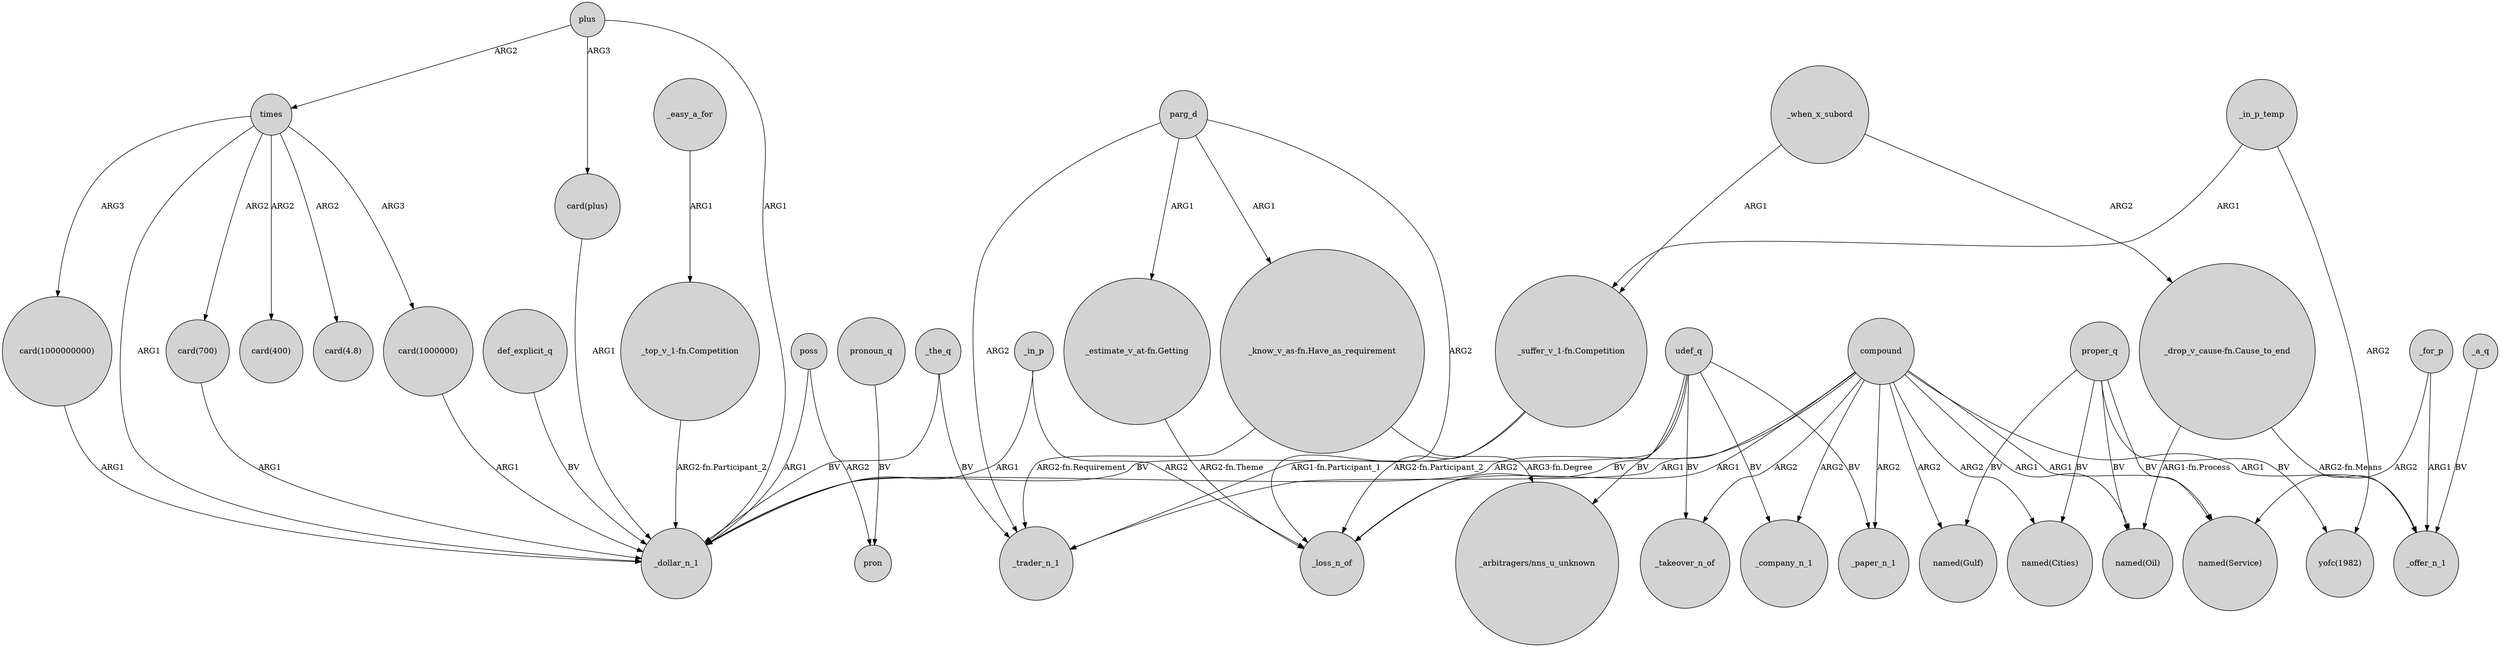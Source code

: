 digraph {
	node [shape=circle style=filled]
	def_explicit_q -> _dollar_n_1 [label=BV]
	"card(1000000000)" -> _dollar_n_1 [label=ARG1]
	plus -> "card(plus)" [label=ARG3]
	"_suffer_v_1-fn.Competition" -> _trader_n_1 [label="ARG1-fn.Participant_1"]
	_easy_a_for -> "_top_v_1-fn.Competition" [label=ARG1]
	parg_d -> _loss_n_of [label=ARG2]
	proper_q -> "named(Cities)" [label=BV]
	_for_p -> _offer_n_1 [label=ARG1]
	"_drop_v_cause-fn.Cause_to_end" -> "named(Oil)" [label="ARG1-fn.Process"]
	times -> "card(400)" [label=ARG2]
	"card(plus)" -> _dollar_n_1 [label=ARG1]
	"card(700)" -> _dollar_n_1 [label=ARG1]
	compound -> _company_n_1 [label=ARG2]
	udef_q -> _paper_n_1 [label=BV]
	udef_q -> _company_n_1 [label=BV]
	_when_x_subord -> "_drop_v_cause-fn.Cause_to_end" [label=ARG2]
	compound -> _trader_n_1 [label=ARG1]
	compound -> _paper_n_1 [label=ARG2]
	times -> "card(700)" [label=ARG2]
	compound -> "named(Cities)" [label=ARG2]
	proper_q -> "yofc(1982)" [label=BV]
	times -> "card(1000000)" [label=ARG3]
	_the_q -> _dollar_n_1 [label=BV]
	compound -> _dollar_n_1 [label=ARG2]
	_in_p_temp -> "yofc(1982)" [label=ARG2]
	times -> "card(1000000000)" [label=ARG3]
	"_know_v_as-fn.Have_as_requirement" -> "_arbitragers/nns_u_unknown" [label="ARG3-fn.Degree"]
	times -> "card(4.8)" [label=ARG2]
	proper_q -> "named(Service)" [label=BV]
	compound -> _offer_n_1 [label=ARG1]
	proper_q -> "named(Gulf)" [label=BV]
	pronoun_q -> pron [label=BV]
	udef_q -> _takeover_n_of [label=BV]
	_in_p_temp -> "_suffer_v_1-fn.Competition" [label=ARG1]
	"_know_v_as-fn.Have_as_requirement" -> _trader_n_1 [label="ARG2-fn.Requirement"]
	poss -> pron [label=ARG2]
	_in_p -> _dollar_n_1 [label=ARG1]
	compound -> "named(Service)" [label=ARG1]
	compound -> _loss_n_of [label=ARG1]
	_for_p -> "named(Service)" [label=ARG2]
	udef_q -> _loss_n_of [label=BV]
	plus -> _dollar_n_1 [label=ARG1]
	udef_q -> _dollar_n_1 [label=BV]
	plus -> times [label=ARG2]
	"card(1000000)" -> _dollar_n_1 [label=ARG1]
	times -> _dollar_n_1 [label=ARG1]
	"_estimate_v_at-fn.Getting" -> _loss_n_of [label="ARG2-fn.Theme"]
	compound -> "named(Oil)" [label=ARG1]
	"_top_v_1-fn.Competition" -> _dollar_n_1 [label="ARG2-fn.Participant_2"]
	parg_d -> _trader_n_1 [label=ARG2]
	"_suffer_v_1-fn.Competition" -> _loss_n_of [label="ARG2-fn.Participant_2"]
	"_drop_v_cause-fn.Cause_to_end" -> _offer_n_1 [label="ARG2-fn.Means"]
	parg_d -> "_know_v_as-fn.Have_as_requirement" [label=ARG1]
	_a_q -> _offer_n_1 [label=BV]
	compound -> _takeover_n_of [label=ARG2]
	poss -> _dollar_n_1 [label=ARG1]
	_when_x_subord -> "_suffer_v_1-fn.Competition" [label=ARG1]
	udef_q -> "_arbitragers/nns_u_unknown" [label=BV]
	proper_q -> "named(Oil)" [label=BV]
	_the_q -> _trader_n_1 [label=BV]
	compound -> "named(Gulf)" [label=ARG2]
	_in_p -> _loss_n_of [label=ARG2]
	parg_d -> "_estimate_v_at-fn.Getting" [label=ARG1]
}
